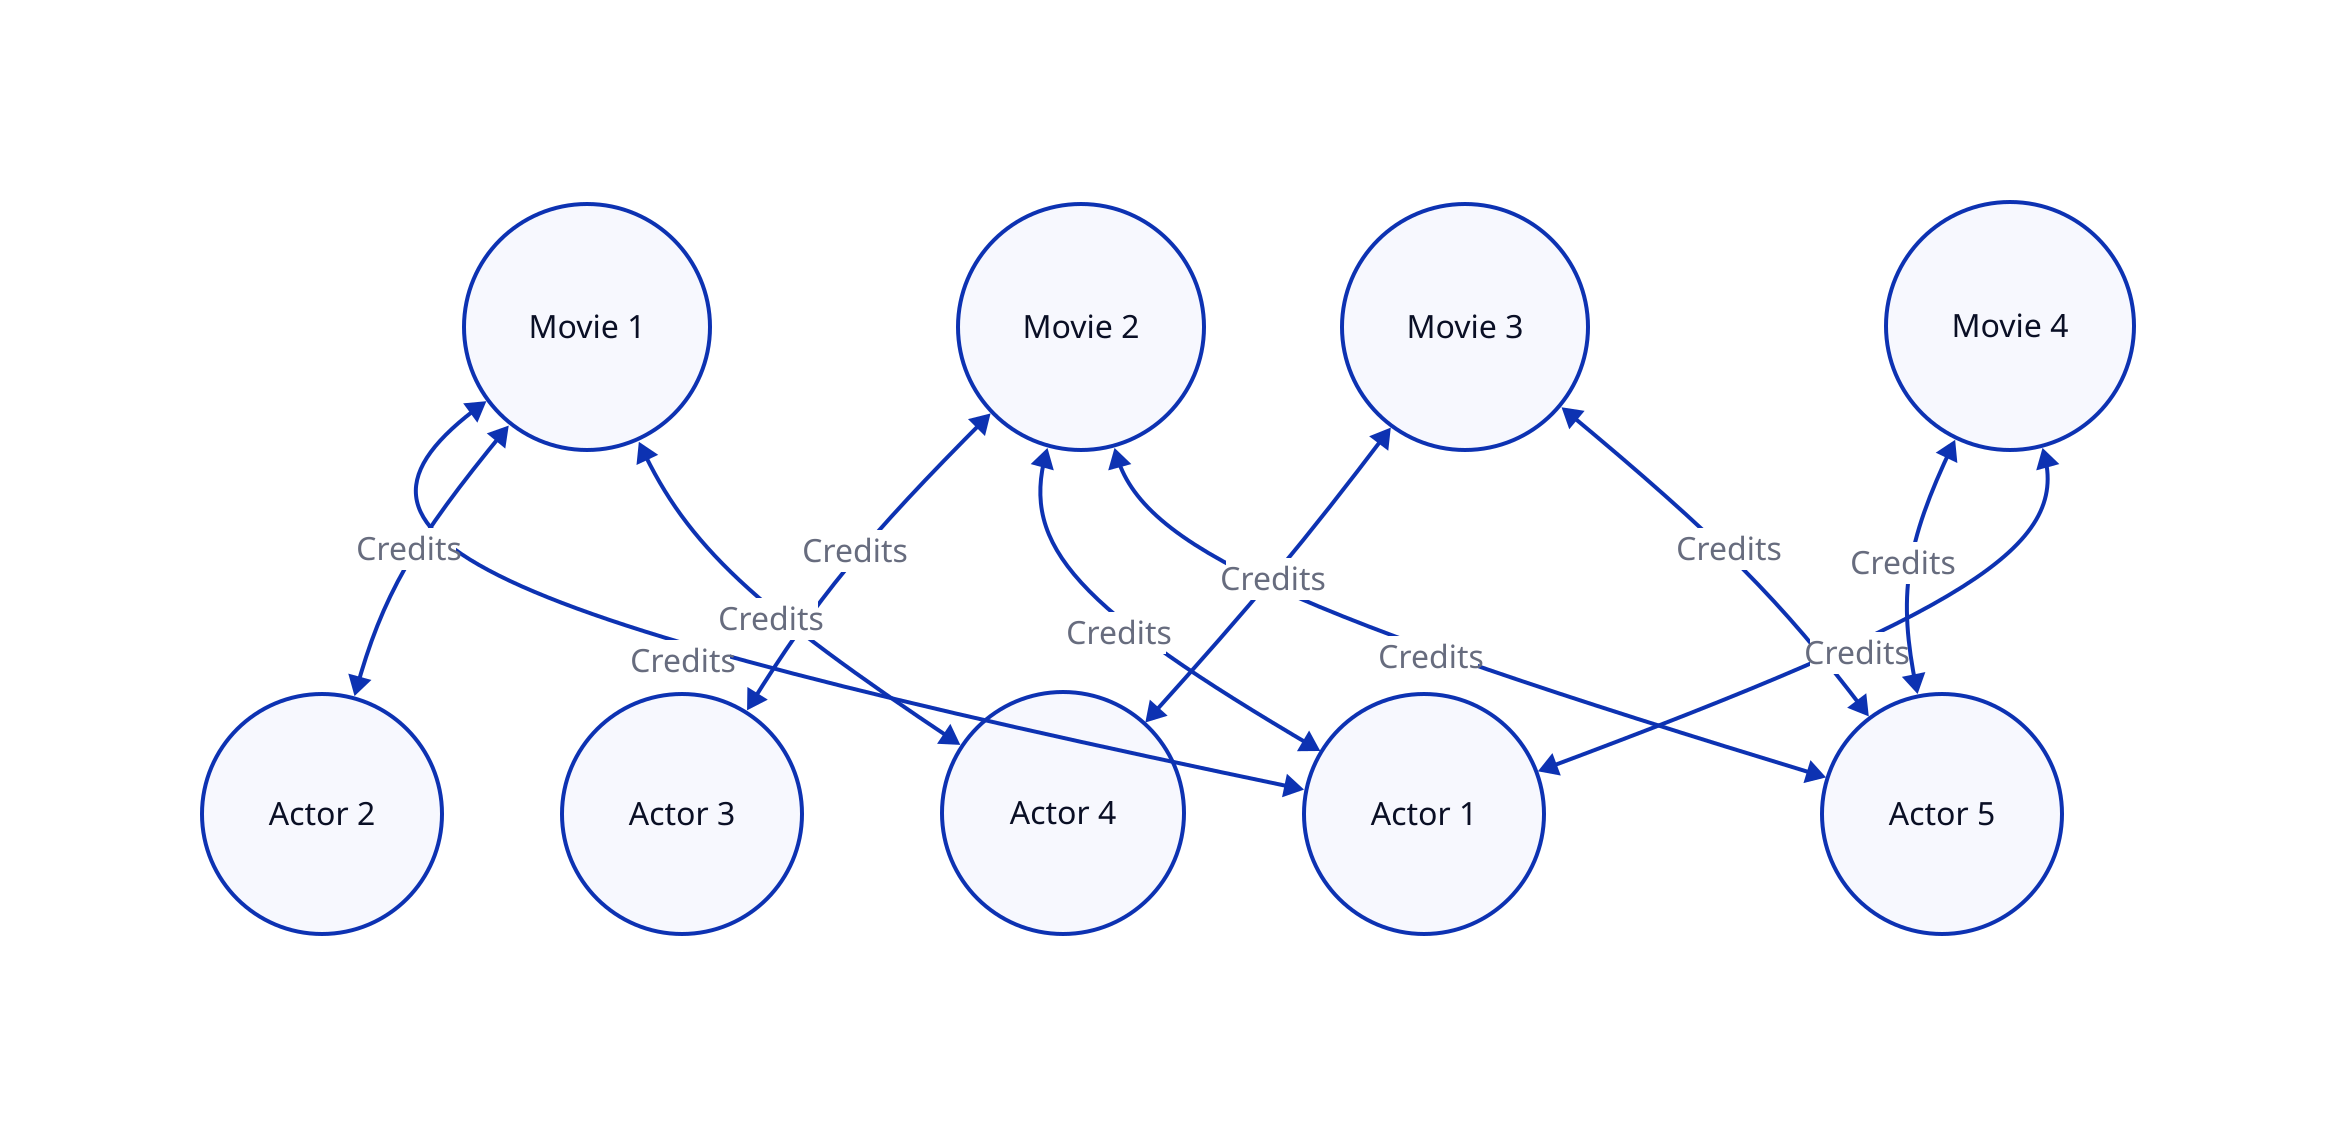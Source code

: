 Movie1: {
  shape: circle
  label: "Movie 1"
}
Movie2: {
  shape: circle
  label: "Movie 2"
}
Movie3: {
  shape: circle
  label: "Movie 3"
}
Movie4: {
  shape: circle
  label: "Movie 4"
}
Actor1: {
  shape: circle
  label: "Actor 1"
}
Actor2: {
  shape: circle
  label: "Actor 2"
}
Actor3: {
  shape: circle
  label: "Actor 3"
}
Actor4: {
  shape: circle
  label: "Actor 4"
}
Actor5: {
  shape: circle
  label: "Actor 5"
}

Movie1 <-> Actor1: Credits
Movie1 <-> Actor2: Credits
Movie2 <-> Actor3: Credits
Movie2 <-> Actor1: Credits
Movie3 <-> Actor4: Credits
Movie1 <-> Actor4: Credits
Movie3 <-> Actor5: Credits
Movie2 <-> Actor5: Credits
Movie4 <-> Actor5: Credits
Movie4 <-> Actor1: Credits

